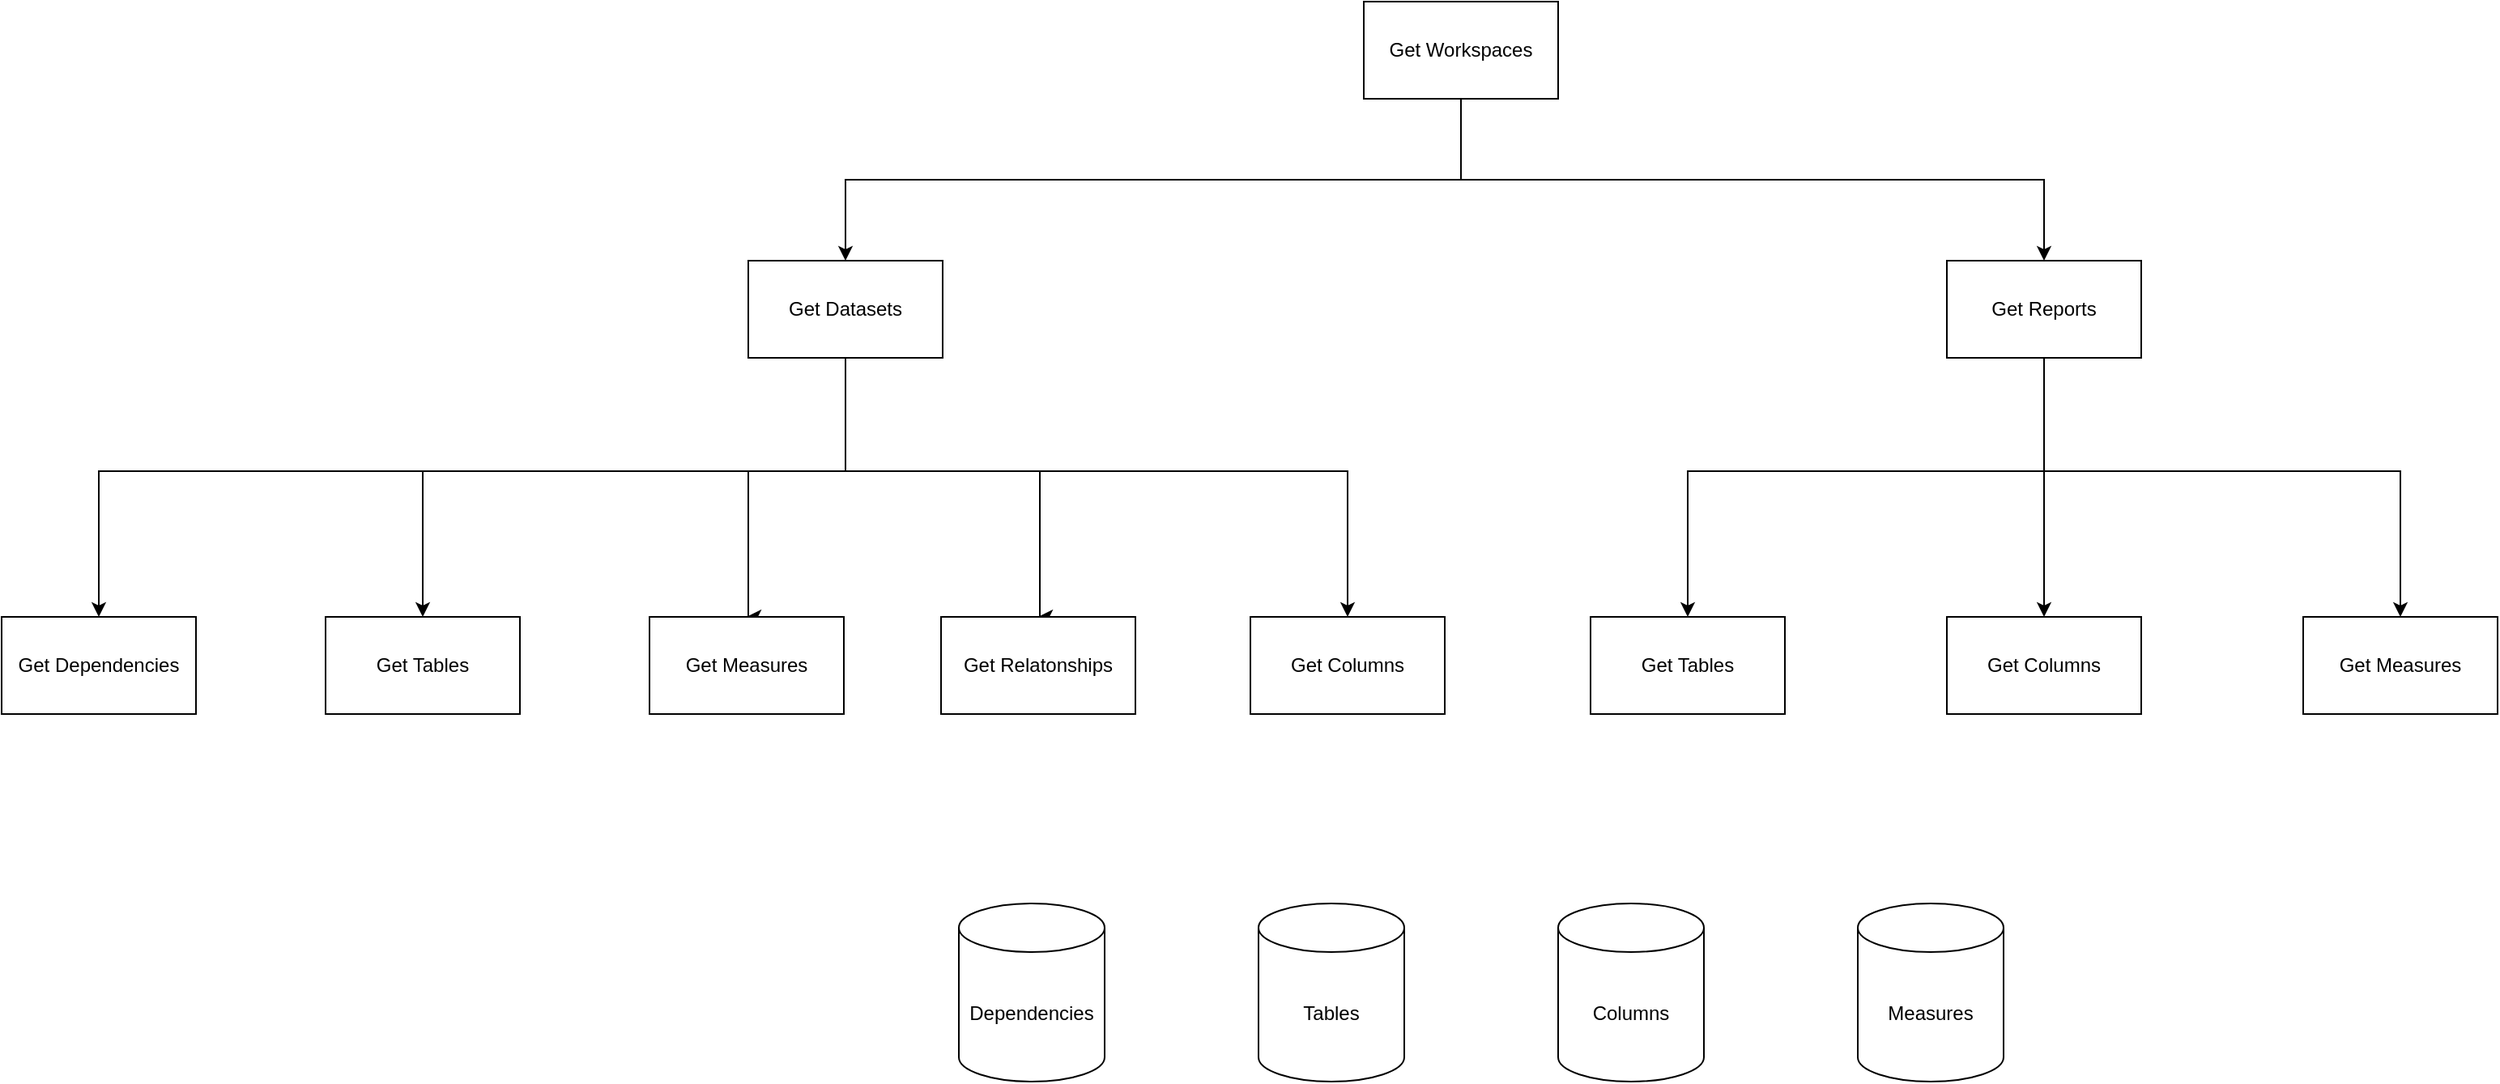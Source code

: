<mxfile version="28.2.5">
  <diagram name="Page-1" id="2ho9-aedEtKgiPMfSrSk">
    <mxGraphModel dx="2878" dy="989" grid="1" gridSize="10" guides="1" tooltips="1" connect="1" arrows="1" fold="1" page="1" pageScale="1" pageWidth="1200" pageHeight="1920" math="0" shadow="0">
      <root>
        <mxCell id="0" />
        <mxCell id="1" parent="0" />
        <mxCell id="8kZKF02W9Z2OfsNABpZD-9" value="" style="edgeStyle=orthogonalEdgeStyle;rounded=0;orthogonalLoop=1;jettySize=auto;html=1;" parent="1" source="8kZKF02W9Z2OfsNABpZD-1" target="8kZKF02W9Z2OfsNABpZD-8" edge="1">
          <mxGeometry relative="1" as="geometry">
            <Array as="points">
              <mxPoint x="450" y="140" />
              <mxPoint x="810" y="140" />
            </Array>
          </mxGeometry>
        </mxCell>
        <mxCell id="8kZKF02W9Z2OfsNABpZD-21" style="edgeStyle=orthogonalEdgeStyle;rounded=0;orthogonalLoop=1;jettySize=auto;html=1;exitX=0.5;exitY=1;exitDx=0;exitDy=0;entryX=0.5;entryY=0;entryDx=0;entryDy=0;" parent="1" source="8kZKF02W9Z2OfsNABpZD-1" target="8kZKF02W9Z2OfsNABpZD-2" edge="1">
          <mxGeometry relative="1" as="geometry" />
        </mxCell>
        <mxCell id="8kZKF02W9Z2OfsNABpZD-1" value="Get Workspaces" style="rounded=0;whiteSpace=wrap;html=1;" parent="1" vertex="1">
          <mxGeometry x="390" y="30" width="120" height="60" as="geometry" />
        </mxCell>
        <mxCell id="8kZKF02W9Z2OfsNABpZD-5" value="" style="edgeStyle=orthogonalEdgeStyle;rounded=0;orthogonalLoop=1;jettySize=auto;html=1;" parent="1" source="8kZKF02W9Z2OfsNABpZD-2" target="8kZKF02W9Z2OfsNABpZD-4" edge="1">
          <mxGeometry relative="1" as="geometry">
            <Array as="points">
              <mxPoint x="70" y="320" />
              <mxPoint x="-191" y="320" />
            </Array>
          </mxGeometry>
        </mxCell>
        <mxCell id="8kZKF02W9Z2OfsNABpZD-7" value="" style="edgeStyle=orthogonalEdgeStyle;rounded=0;orthogonalLoop=1;jettySize=auto;html=1;entryX=0.5;entryY=0;entryDx=0;entryDy=0;" parent="1" source="8kZKF02W9Z2OfsNABpZD-2" target="8kZKF02W9Z2OfsNABpZD-6" edge="1">
          <mxGeometry relative="1" as="geometry">
            <Array as="points">
              <mxPoint x="70" y="320" />
              <mxPoint x="190" y="320" />
            </Array>
          </mxGeometry>
        </mxCell>
        <mxCell id="8kZKF02W9Z2OfsNABpZD-11" value="" style="edgeStyle=orthogonalEdgeStyle;rounded=0;orthogonalLoop=1;jettySize=auto;html=1;entryX=0.5;entryY=0;entryDx=0;entryDy=0;" parent="1" source="8kZKF02W9Z2OfsNABpZD-2" target="8kZKF02W9Z2OfsNABpZD-10" edge="1">
          <mxGeometry relative="1" as="geometry">
            <Array as="points">
              <mxPoint x="70" y="320" />
              <mxPoint x="10" y="320" />
            </Array>
          </mxGeometry>
        </mxCell>
        <mxCell id="8kZKF02W9Z2OfsNABpZD-20" value="" style="edgeStyle=orthogonalEdgeStyle;rounded=0;orthogonalLoop=1;jettySize=auto;html=1;entryX=0.5;entryY=0;entryDx=0;entryDy=0;" parent="1" source="8kZKF02W9Z2OfsNABpZD-2" target="8kZKF02W9Z2OfsNABpZD-19" edge="1">
          <mxGeometry relative="1" as="geometry">
            <Array as="points">
              <mxPoint x="70" y="320" />
              <mxPoint x="-391" y="320" />
            </Array>
          </mxGeometry>
        </mxCell>
        <mxCell id="8kZKF02W9Z2OfsNABpZD-33" value="" style="edgeStyle=orthogonalEdgeStyle;rounded=0;orthogonalLoop=1;jettySize=auto;html=1;" parent="1" source="8kZKF02W9Z2OfsNABpZD-2" target="8kZKF02W9Z2OfsNABpZD-32" edge="1">
          <mxGeometry relative="1" as="geometry">
            <Array as="points">
              <mxPoint x="70" y="320" />
              <mxPoint x="380" y="320" />
            </Array>
          </mxGeometry>
        </mxCell>
        <mxCell id="8kZKF02W9Z2OfsNABpZD-2" value="Get Datasets" style="whiteSpace=wrap;html=1;rounded=0;" parent="1" vertex="1">
          <mxGeometry x="10" y="190" width="120" height="60" as="geometry" />
        </mxCell>
        <mxCell id="8kZKF02W9Z2OfsNABpZD-4" value="Get Tables" style="whiteSpace=wrap;html=1;rounded=0;" parent="1" vertex="1">
          <mxGeometry x="-251" y="410" width="120" height="60" as="geometry" />
        </mxCell>
        <mxCell id="8kZKF02W9Z2OfsNABpZD-6" value="Get Relatonships" style="whiteSpace=wrap;html=1;rounded=0;" parent="1" vertex="1">
          <mxGeometry x="129" y="410" width="120" height="60" as="geometry" />
        </mxCell>
        <mxCell id="8kZKF02W9Z2OfsNABpZD-13" value="" style="edgeStyle=orthogonalEdgeStyle;rounded=0;orthogonalLoop=1;jettySize=auto;html=1;" parent="1" source="8kZKF02W9Z2OfsNABpZD-8" target="8kZKF02W9Z2OfsNABpZD-12" edge="1">
          <mxGeometry relative="1" as="geometry">
            <Array as="points">
              <mxPoint x="810" y="320" />
              <mxPoint x="590" y="320" />
            </Array>
          </mxGeometry>
        </mxCell>
        <mxCell id="8kZKF02W9Z2OfsNABpZD-15" value="" style="edgeStyle=orthogonalEdgeStyle;rounded=0;orthogonalLoop=1;jettySize=auto;html=1;" parent="1" source="8kZKF02W9Z2OfsNABpZD-8" target="8kZKF02W9Z2OfsNABpZD-14" edge="1">
          <mxGeometry relative="1" as="geometry" />
        </mxCell>
        <mxCell id="8kZKF02W9Z2OfsNABpZD-17" value="" style="edgeStyle=orthogonalEdgeStyle;rounded=0;orthogonalLoop=1;jettySize=auto;html=1;" parent="1" source="8kZKF02W9Z2OfsNABpZD-8" target="8kZKF02W9Z2OfsNABpZD-16" edge="1">
          <mxGeometry relative="1" as="geometry">
            <Array as="points">
              <mxPoint x="810" y="320" />
              <mxPoint x="1030" y="320" />
            </Array>
          </mxGeometry>
        </mxCell>
        <mxCell id="8kZKF02W9Z2OfsNABpZD-8" value="Get Reports" style="whiteSpace=wrap;html=1;rounded=0;" parent="1" vertex="1">
          <mxGeometry x="750" y="190" width="120" height="60" as="geometry" />
        </mxCell>
        <mxCell id="8kZKF02W9Z2OfsNABpZD-10" value="Get Measures" style="whiteSpace=wrap;html=1;rounded=0;" parent="1" vertex="1">
          <mxGeometry x="-51" y="410" width="120" height="60" as="geometry" />
        </mxCell>
        <mxCell id="8kZKF02W9Z2OfsNABpZD-12" value="Get Tables" style="whiteSpace=wrap;html=1;rounded=0;" parent="1" vertex="1">
          <mxGeometry x="530" y="410" width="120" height="60" as="geometry" />
        </mxCell>
        <mxCell id="8kZKF02W9Z2OfsNABpZD-14" value="Get Columns" style="whiteSpace=wrap;html=1;rounded=0;" parent="1" vertex="1">
          <mxGeometry x="750" y="410" width="120" height="60" as="geometry" />
        </mxCell>
        <mxCell id="8kZKF02W9Z2OfsNABpZD-16" value="Get Measures" style="whiteSpace=wrap;html=1;rounded=0;" parent="1" vertex="1">
          <mxGeometry x="970" y="410" width="120" height="60" as="geometry" />
        </mxCell>
        <mxCell id="8kZKF02W9Z2OfsNABpZD-19" value="Get Dependencies" style="whiteSpace=wrap;html=1;rounded=0;" parent="1" vertex="1">
          <mxGeometry x="-451" y="410" width="120" height="60" as="geometry" />
        </mxCell>
        <mxCell id="8kZKF02W9Z2OfsNABpZD-22" value="Tables" style="shape=cylinder3;whiteSpace=wrap;html=1;boundedLbl=1;backgroundOutline=1;size=15;" parent="1" vertex="1">
          <mxGeometry x="325" y="587" width="90" height="110" as="geometry" />
        </mxCell>
        <mxCell id="8kZKF02W9Z2OfsNABpZD-24" value="Measures" style="shape=cylinder3;whiteSpace=wrap;html=1;boundedLbl=1;backgroundOutline=1;size=15;" parent="1" vertex="1">
          <mxGeometry x="695" y="587" width="90" height="110" as="geometry" />
        </mxCell>
        <mxCell id="8kZKF02W9Z2OfsNABpZD-25" value="Columns" style="shape=cylinder3;whiteSpace=wrap;html=1;boundedLbl=1;backgroundOutline=1;size=15;" parent="1" vertex="1">
          <mxGeometry x="510" y="587" width="90" height="110" as="geometry" />
        </mxCell>
        <mxCell id="8kZKF02W9Z2OfsNABpZD-26" value="Dependencies" style="shape=cylinder3;whiteSpace=wrap;html=1;boundedLbl=1;backgroundOutline=1;size=15;" parent="1" vertex="1">
          <mxGeometry x="140" y="587" width="90" height="110" as="geometry" />
        </mxCell>
        <mxCell id="8kZKF02W9Z2OfsNABpZD-32" value="Get Columns" style="whiteSpace=wrap;html=1;rounded=0;" parent="1" vertex="1">
          <mxGeometry x="320" y="410" width="120" height="60" as="geometry" />
        </mxCell>
      </root>
    </mxGraphModel>
  </diagram>
</mxfile>
